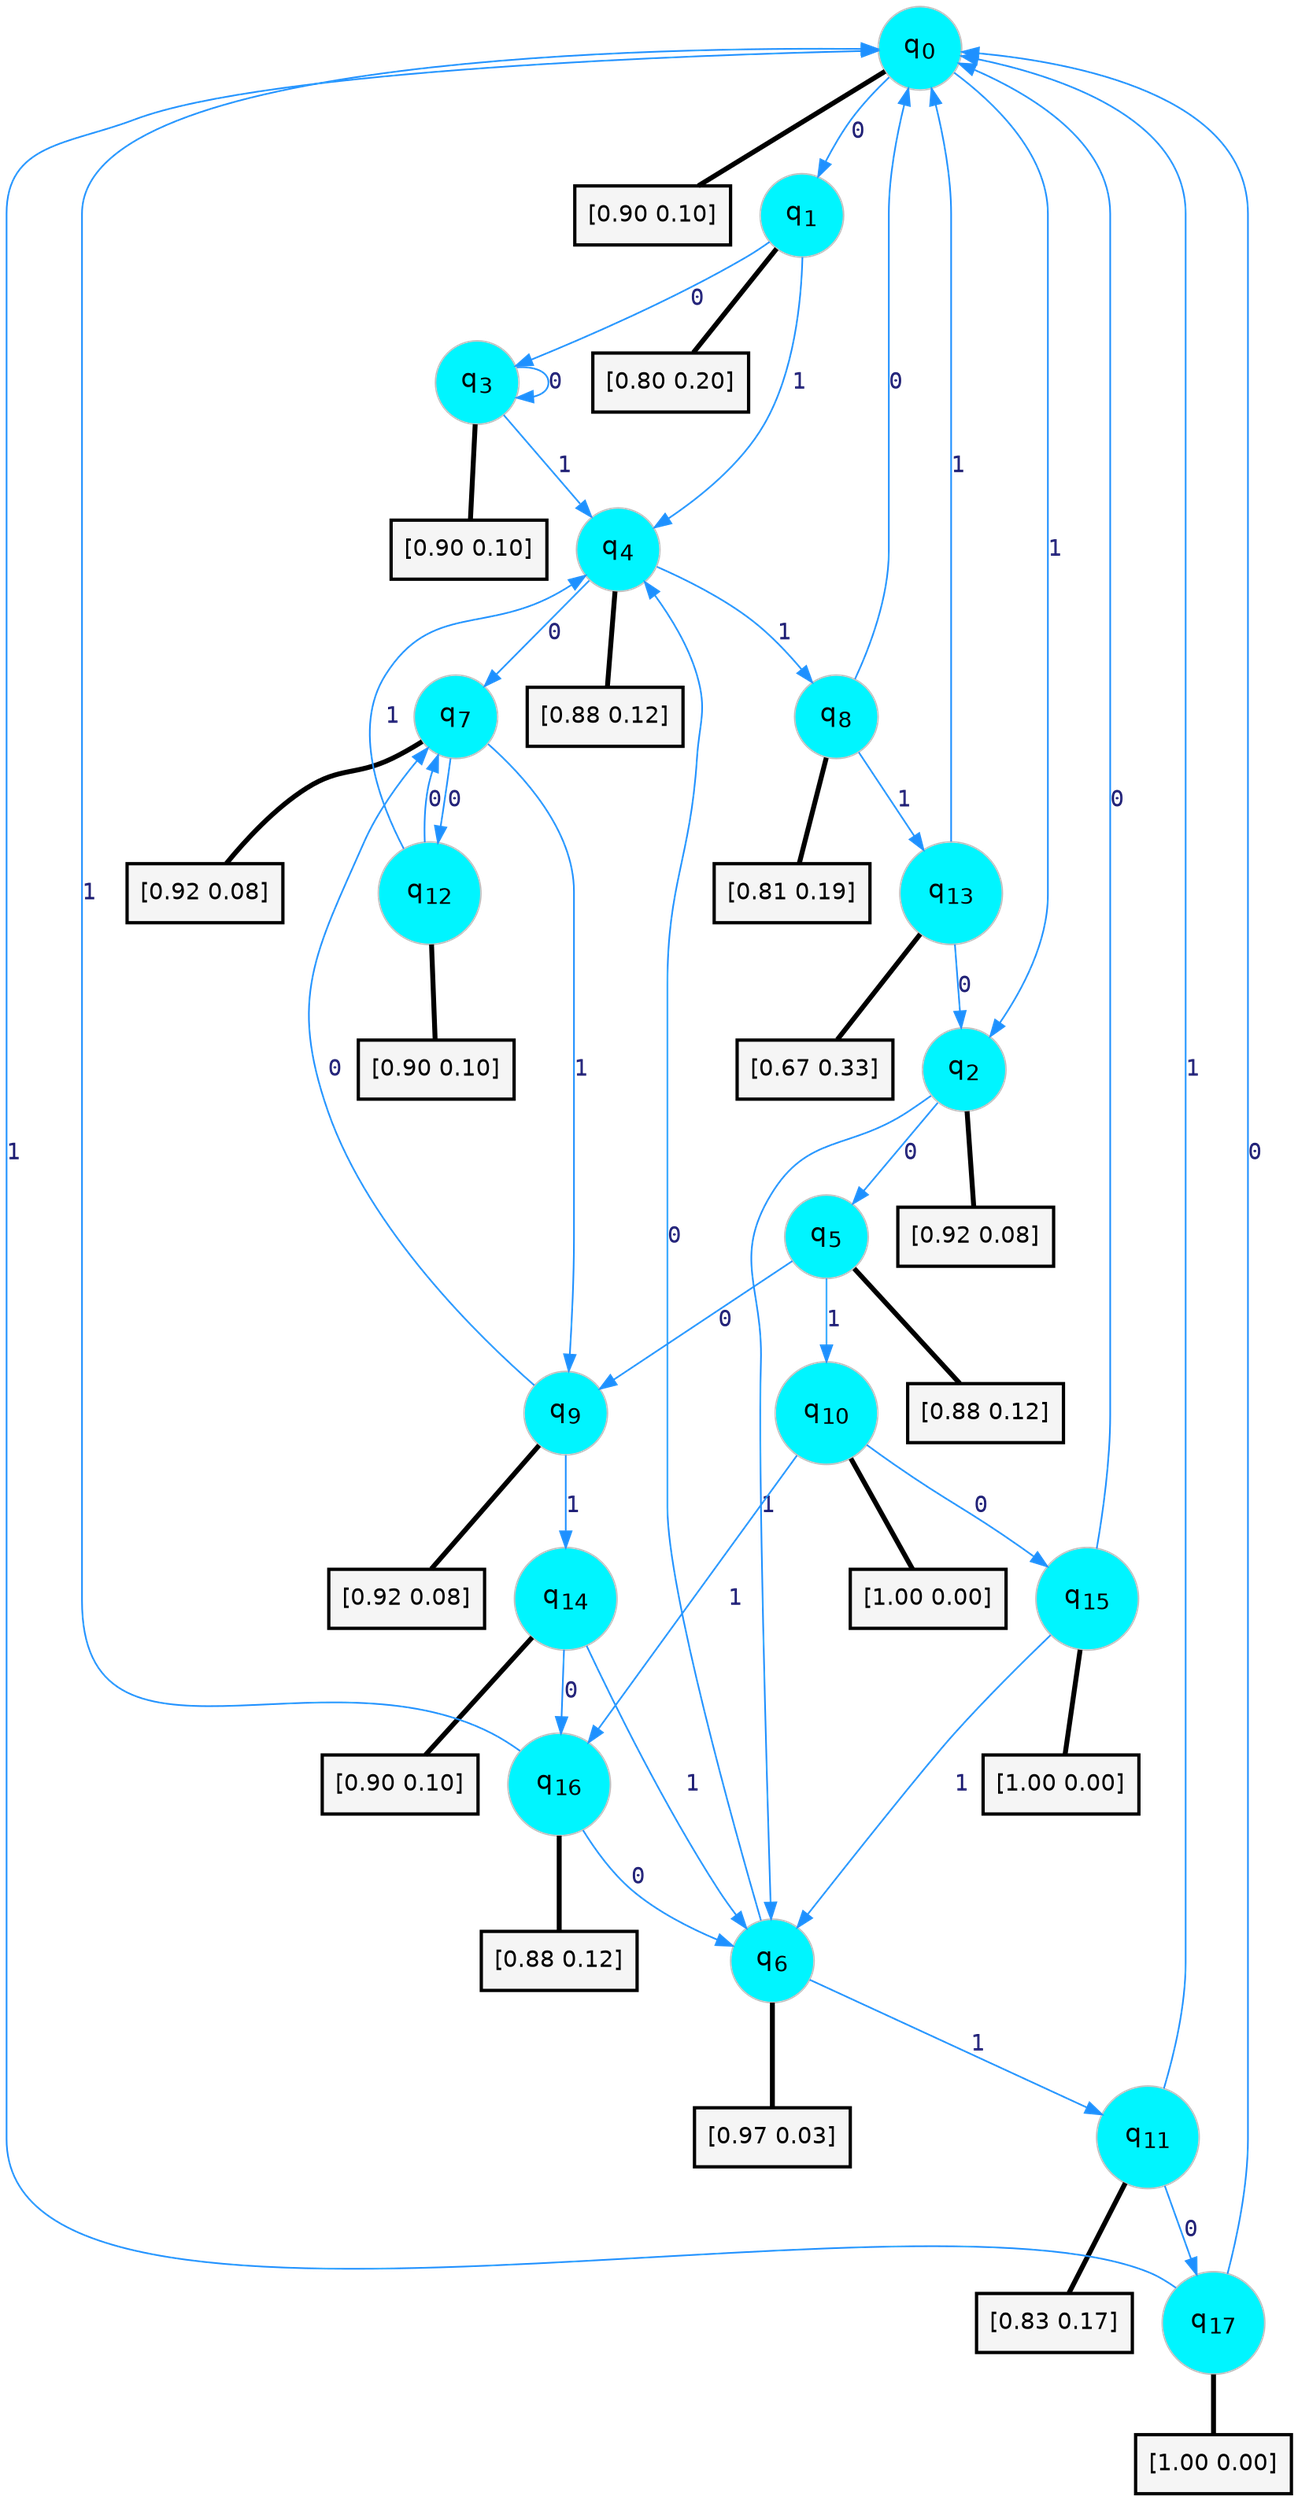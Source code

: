 digraph G {
graph [
bgcolor=transparent, dpi=300, rankdir=TD, size="40,25"];
node [
color=gray, fillcolor=turquoise1, fontcolor=black, fontname=Helvetica, fontsize=16, fontweight=bold, shape=circle, style=filled];
edge [
arrowsize=1, color=dodgerblue1, fontcolor=midnightblue, fontname=courier, fontweight=bold, penwidth=1, style=solid, weight=20];
0[label=<q<SUB>0</SUB>>];
1[label=<q<SUB>1</SUB>>];
2[label=<q<SUB>2</SUB>>];
3[label=<q<SUB>3</SUB>>];
4[label=<q<SUB>4</SUB>>];
5[label=<q<SUB>5</SUB>>];
6[label=<q<SUB>6</SUB>>];
7[label=<q<SUB>7</SUB>>];
8[label=<q<SUB>8</SUB>>];
9[label=<q<SUB>9</SUB>>];
10[label=<q<SUB>10</SUB>>];
11[label=<q<SUB>11</SUB>>];
12[label=<q<SUB>12</SUB>>];
13[label=<q<SUB>13</SUB>>];
14[label=<q<SUB>14</SUB>>];
15[label=<q<SUB>15</SUB>>];
16[label=<q<SUB>16</SUB>>];
17[label=<q<SUB>17</SUB>>];
18[label="[0.90 0.10]", shape=box,fontcolor=black, fontname=Helvetica, fontsize=14, penwidth=2, fillcolor=whitesmoke,color=black];
19[label="[0.80 0.20]", shape=box,fontcolor=black, fontname=Helvetica, fontsize=14, penwidth=2, fillcolor=whitesmoke,color=black];
20[label="[0.92 0.08]", shape=box,fontcolor=black, fontname=Helvetica, fontsize=14, penwidth=2, fillcolor=whitesmoke,color=black];
21[label="[0.90 0.10]", shape=box,fontcolor=black, fontname=Helvetica, fontsize=14, penwidth=2, fillcolor=whitesmoke,color=black];
22[label="[0.88 0.12]", shape=box,fontcolor=black, fontname=Helvetica, fontsize=14, penwidth=2, fillcolor=whitesmoke,color=black];
23[label="[0.88 0.12]", shape=box,fontcolor=black, fontname=Helvetica, fontsize=14, penwidth=2, fillcolor=whitesmoke,color=black];
24[label="[0.97 0.03]", shape=box,fontcolor=black, fontname=Helvetica, fontsize=14, penwidth=2, fillcolor=whitesmoke,color=black];
25[label="[0.92 0.08]", shape=box,fontcolor=black, fontname=Helvetica, fontsize=14, penwidth=2, fillcolor=whitesmoke,color=black];
26[label="[0.81 0.19]", shape=box,fontcolor=black, fontname=Helvetica, fontsize=14, penwidth=2, fillcolor=whitesmoke,color=black];
27[label="[0.92 0.08]", shape=box,fontcolor=black, fontname=Helvetica, fontsize=14, penwidth=2, fillcolor=whitesmoke,color=black];
28[label="[1.00 0.00]", shape=box,fontcolor=black, fontname=Helvetica, fontsize=14, penwidth=2, fillcolor=whitesmoke,color=black];
29[label="[0.83 0.17]", shape=box,fontcolor=black, fontname=Helvetica, fontsize=14, penwidth=2, fillcolor=whitesmoke,color=black];
30[label="[0.90 0.10]", shape=box,fontcolor=black, fontname=Helvetica, fontsize=14, penwidth=2, fillcolor=whitesmoke,color=black];
31[label="[0.67 0.33]", shape=box,fontcolor=black, fontname=Helvetica, fontsize=14, penwidth=2, fillcolor=whitesmoke,color=black];
32[label="[0.90 0.10]", shape=box,fontcolor=black, fontname=Helvetica, fontsize=14, penwidth=2, fillcolor=whitesmoke,color=black];
33[label="[1.00 0.00]", shape=box,fontcolor=black, fontname=Helvetica, fontsize=14, penwidth=2, fillcolor=whitesmoke,color=black];
34[label="[0.88 0.12]", shape=box,fontcolor=black, fontname=Helvetica, fontsize=14, penwidth=2, fillcolor=whitesmoke,color=black];
35[label="[1.00 0.00]", shape=box,fontcolor=black, fontname=Helvetica, fontsize=14, penwidth=2, fillcolor=whitesmoke,color=black];
0->1 [label=0];
0->2 [label=1];
0->18 [arrowhead=none, penwidth=3,color=black];
1->3 [label=0];
1->4 [label=1];
1->19 [arrowhead=none, penwidth=3,color=black];
2->5 [label=0];
2->6 [label=1];
2->20 [arrowhead=none, penwidth=3,color=black];
3->3 [label=0];
3->4 [label=1];
3->21 [arrowhead=none, penwidth=3,color=black];
4->7 [label=0];
4->8 [label=1];
4->22 [arrowhead=none, penwidth=3,color=black];
5->9 [label=0];
5->10 [label=1];
5->23 [arrowhead=none, penwidth=3,color=black];
6->4 [label=0];
6->11 [label=1];
6->24 [arrowhead=none, penwidth=3,color=black];
7->12 [label=0];
7->9 [label=1];
7->25 [arrowhead=none, penwidth=3,color=black];
8->0 [label=0];
8->13 [label=1];
8->26 [arrowhead=none, penwidth=3,color=black];
9->7 [label=0];
9->14 [label=1];
9->27 [arrowhead=none, penwidth=3,color=black];
10->15 [label=0];
10->16 [label=1];
10->28 [arrowhead=none, penwidth=3,color=black];
11->17 [label=0];
11->0 [label=1];
11->29 [arrowhead=none, penwidth=3,color=black];
12->7 [label=0];
12->4 [label=1];
12->30 [arrowhead=none, penwidth=3,color=black];
13->2 [label=0];
13->0 [label=1];
13->31 [arrowhead=none, penwidth=3,color=black];
14->16 [label=0];
14->6 [label=1];
14->32 [arrowhead=none, penwidth=3,color=black];
15->0 [label=0];
15->6 [label=1];
15->33 [arrowhead=none, penwidth=3,color=black];
16->6 [label=0];
16->0 [label=1];
16->34 [arrowhead=none, penwidth=3,color=black];
17->0 [label=0];
17->0 [label=1];
17->35 [arrowhead=none, penwidth=3,color=black];
}
